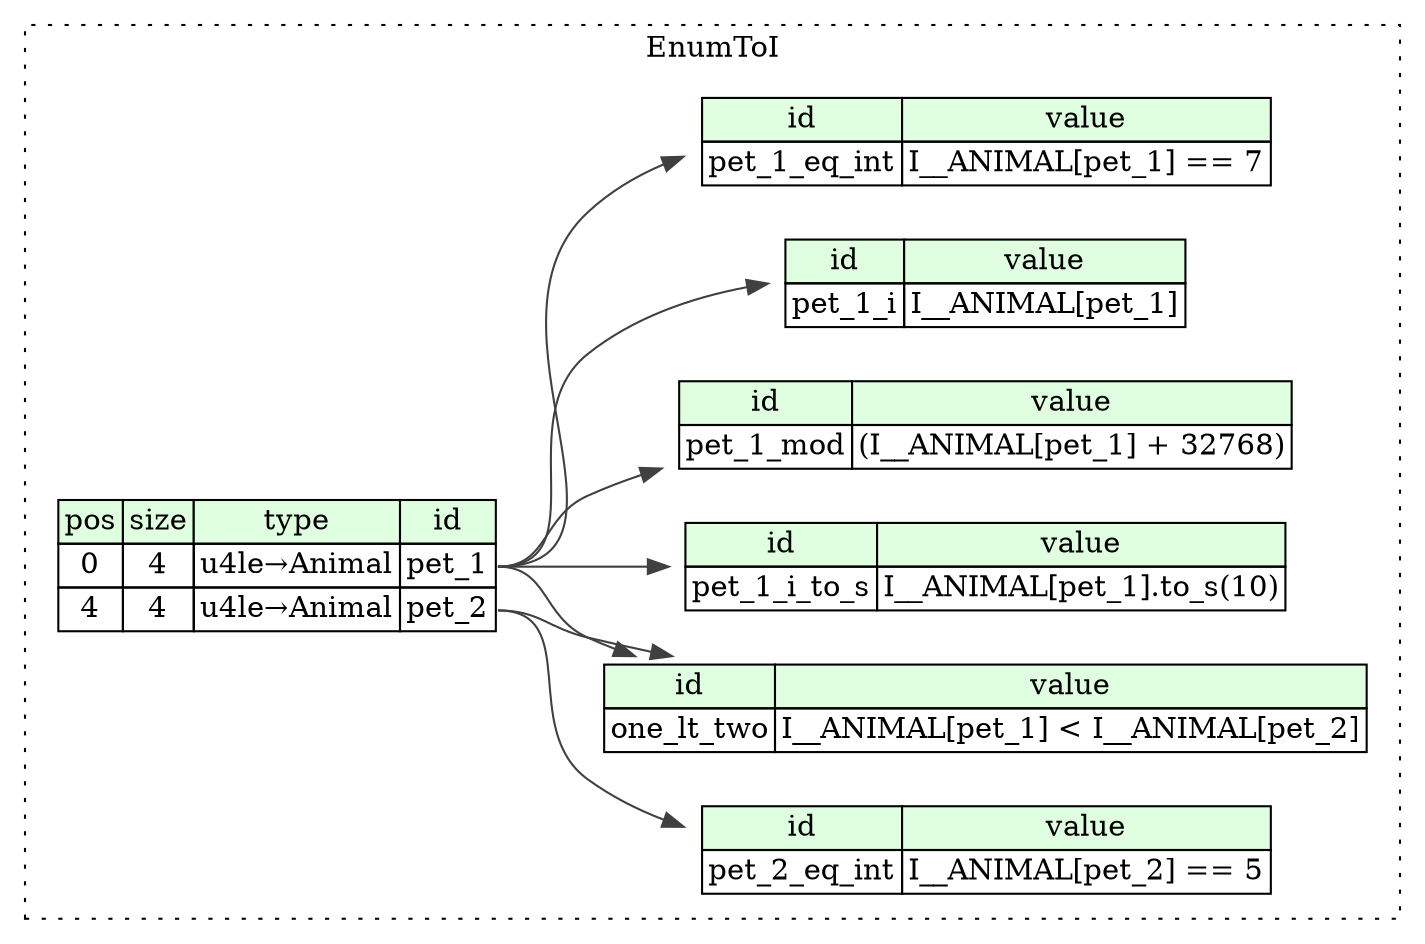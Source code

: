 digraph {
	rankdir=LR;
	node [shape=plaintext];
	subgraph cluster__enum_to_i {
		label="EnumToI";
		graph[style=dotted];

		enum_to_i__seq [label=<<TABLE BORDER="0" CELLBORDER="1" CELLSPACING="0">
			<TR><TD BGCOLOR="#E0FFE0">pos</TD><TD BGCOLOR="#E0FFE0">size</TD><TD BGCOLOR="#E0FFE0">type</TD><TD BGCOLOR="#E0FFE0">id</TD></TR>
			<TR><TD PORT="pet_1_pos">0</TD><TD PORT="pet_1_size">4</TD><TD>u4le→Animal</TD><TD PORT="pet_1_type">pet_1</TD></TR>
			<TR><TD PORT="pet_2_pos">4</TD><TD PORT="pet_2_size">4</TD><TD>u4le→Animal</TD><TD PORT="pet_2_type">pet_2</TD></TR>
		</TABLE>>];
		enum_to_i__inst__pet_1_i [label=<<TABLE BORDER="0" CELLBORDER="1" CELLSPACING="0">
			<TR><TD BGCOLOR="#E0FFE0">id</TD><TD BGCOLOR="#E0FFE0">value</TD></TR>
			<TR><TD>pet_1_i</TD><TD>I__ANIMAL[pet_1]</TD></TR>
		</TABLE>>];
		enum_to_i__inst__one_lt_two [label=<<TABLE BORDER="0" CELLBORDER="1" CELLSPACING="0">
			<TR><TD BGCOLOR="#E0FFE0">id</TD><TD BGCOLOR="#E0FFE0">value</TD></TR>
			<TR><TD>one_lt_two</TD><TD>I__ANIMAL[pet_1] &lt; I__ANIMAL[pet_2]</TD></TR>
		</TABLE>>];
		enum_to_i__inst__pet_1_eq_int [label=<<TABLE BORDER="0" CELLBORDER="1" CELLSPACING="0">
			<TR><TD BGCOLOR="#E0FFE0">id</TD><TD BGCOLOR="#E0FFE0">value</TD></TR>
			<TR><TD>pet_1_eq_int</TD><TD>I__ANIMAL[pet_1] == 7</TD></TR>
		</TABLE>>];
		enum_to_i__inst__pet_1_i_to_s [label=<<TABLE BORDER="0" CELLBORDER="1" CELLSPACING="0">
			<TR><TD BGCOLOR="#E0FFE0">id</TD><TD BGCOLOR="#E0FFE0">value</TD></TR>
			<TR><TD>pet_1_i_to_s</TD><TD>I__ANIMAL[pet_1].to_s(10)</TD></TR>
		</TABLE>>];
		enum_to_i__inst__pet_2_eq_int [label=<<TABLE BORDER="0" CELLBORDER="1" CELLSPACING="0">
			<TR><TD BGCOLOR="#E0FFE0">id</TD><TD BGCOLOR="#E0FFE0">value</TD></TR>
			<TR><TD>pet_2_eq_int</TD><TD>I__ANIMAL[pet_2] == 5</TD></TR>
		</TABLE>>];
		enum_to_i__inst__pet_1_mod [label=<<TABLE BORDER="0" CELLBORDER="1" CELLSPACING="0">
			<TR><TD BGCOLOR="#E0FFE0">id</TD><TD BGCOLOR="#E0FFE0">value</TD></TR>
			<TR><TD>pet_1_mod</TD><TD>(I__ANIMAL[pet_1] + 32768)</TD></TR>
		</TABLE>>];
	}
	enum_to_i__seq:pet_1_type -> enum_to_i__inst__pet_1_i [color="#404040"];
	enum_to_i__seq:pet_1_type -> enum_to_i__inst__one_lt_two [color="#404040"];
	enum_to_i__seq:pet_2_type -> enum_to_i__inst__one_lt_two [color="#404040"];
	enum_to_i__seq:pet_1_type -> enum_to_i__inst__pet_1_eq_int [color="#404040"];
	enum_to_i__seq:pet_1_type -> enum_to_i__inst__pet_1_i_to_s [color="#404040"];
	enum_to_i__seq:pet_2_type -> enum_to_i__inst__pet_2_eq_int [color="#404040"];
	enum_to_i__seq:pet_1_type -> enum_to_i__inst__pet_1_mod [color="#404040"];
}
